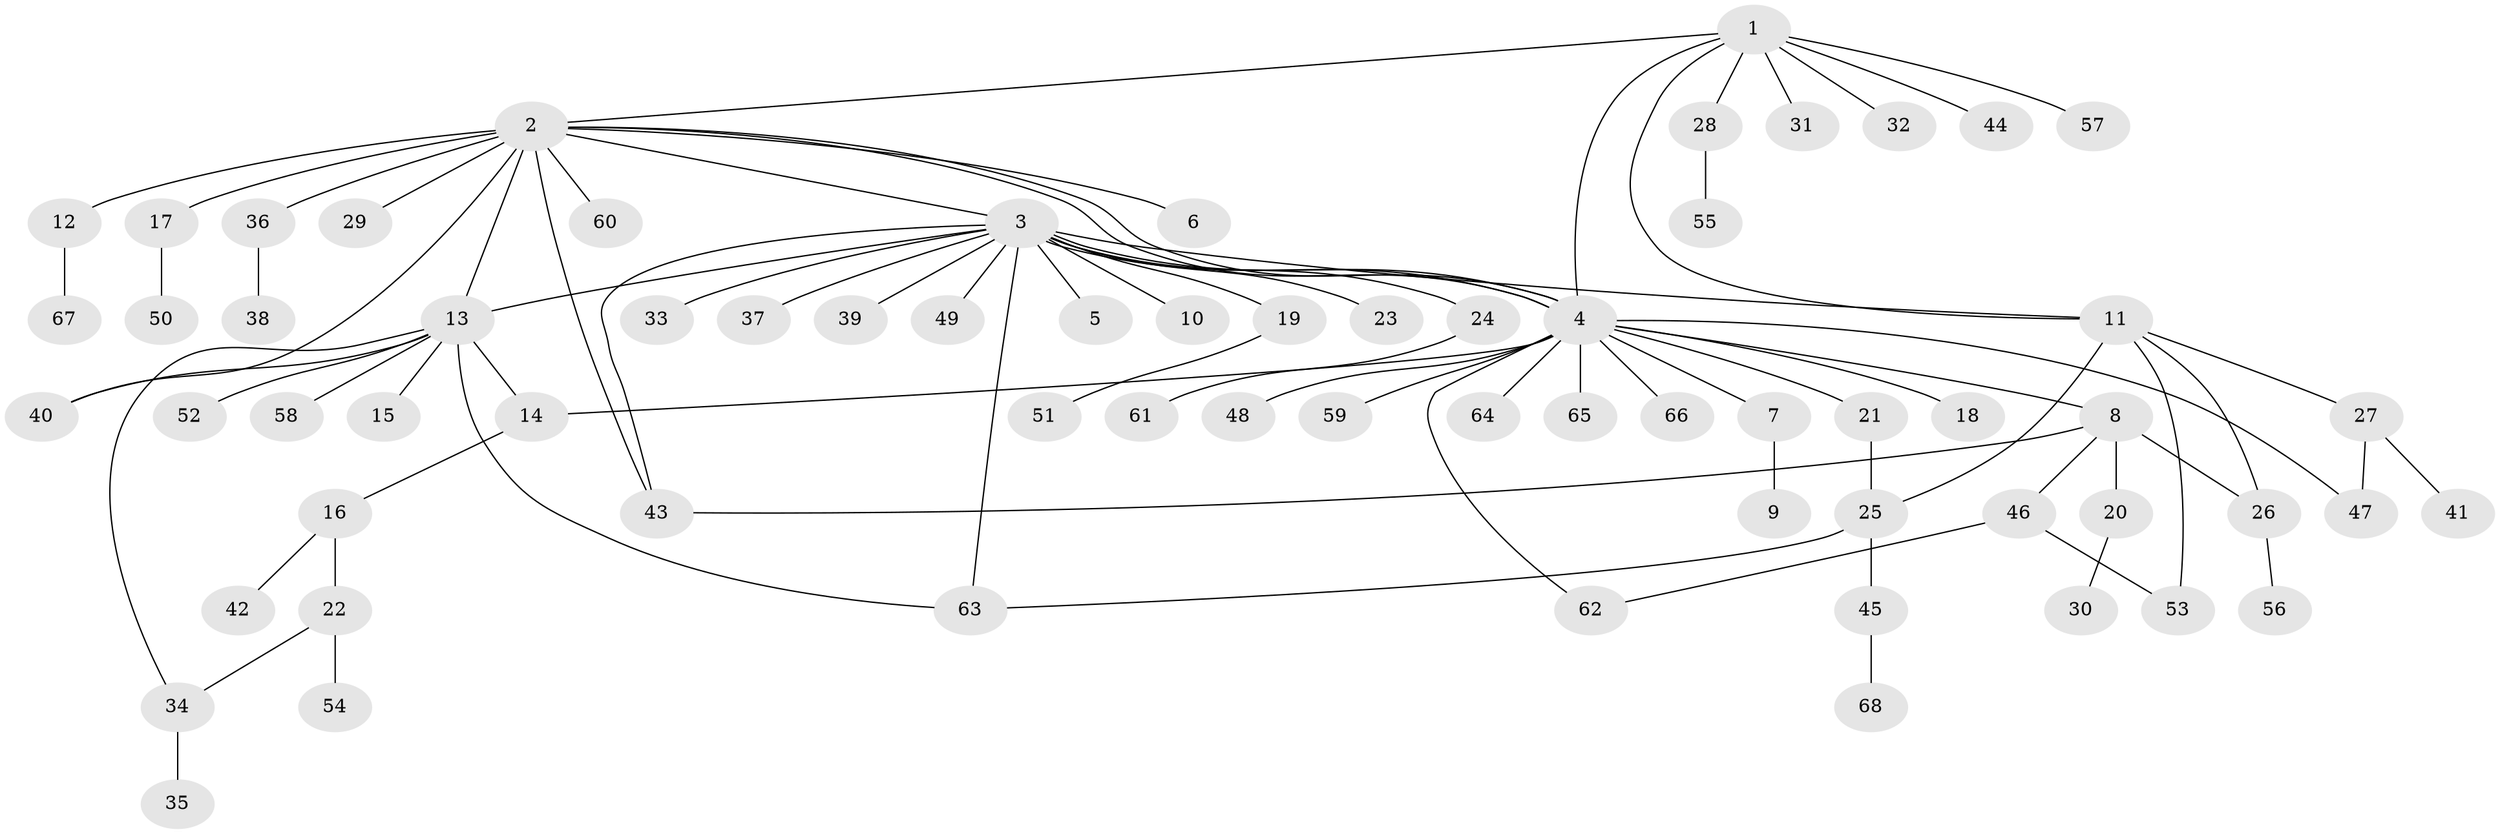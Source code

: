// coarse degree distribution, {7: 0.02040816326530612, 11: 0.02040816326530612, 14: 0.02040816326530612, 13: 0.02040816326530612, 1: 0.5714285714285714, 2: 0.1836734693877551, 5: 0.02040816326530612, 6: 0.02040816326530612, 8: 0.02040816326530612, 3: 0.08163265306122448, 4: 0.02040816326530612}
// Generated by graph-tools (version 1.1) at 2025/50/03/04/25 22:50:31]
// undirected, 68 vertices, 85 edges
graph export_dot {
  node [color=gray90,style=filled];
  1;
  2;
  3;
  4;
  5;
  6;
  7;
  8;
  9;
  10;
  11;
  12;
  13;
  14;
  15;
  16;
  17;
  18;
  19;
  20;
  21;
  22;
  23;
  24;
  25;
  26;
  27;
  28;
  29;
  30;
  31;
  32;
  33;
  34;
  35;
  36;
  37;
  38;
  39;
  40;
  41;
  42;
  43;
  44;
  45;
  46;
  47;
  48;
  49;
  50;
  51;
  52;
  53;
  54;
  55;
  56;
  57;
  58;
  59;
  60;
  61;
  62;
  63;
  64;
  65;
  66;
  67;
  68;
  1 -- 2;
  1 -- 4;
  1 -- 11;
  1 -- 28;
  1 -- 31;
  1 -- 32;
  1 -- 44;
  1 -- 57;
  2 -- 3;
  2 -- 4;
  2 -- 4;
  2 -- 6;
  2 -- 12;
  2 -- 13;
  2 -- 17;
  2 -- 29;
  2 -- 36;
  2 -- 40;
  2 -- 43;
  2 -- 60;
  3 -- 4;
  3 -- 4;
  3 -- 5;
  3 -- 10;
  3 -- 11;
  3 -- 13;
  3 -- 19;
  3 -- 23;
  3 -- 24;
  3 -- 33;
  3 -- 37;
  3 -- 39;
  3 -- 43;
  3 -- 49;
  3 -- 63;
  4 -- 7;
  4 -- 8;
  4 -- 14;
  4 -- 18;
  4 -- 21;
  4 -- 47;
  4 -- 48;
  4 -- 59;
  4 -- 62;
  4 -- 64;
  4 -- 65;
  4 -- 66;
  7 -- 9;
  8 -- 20;
  8 -- 26;
  8 -- 43;
  8 -- 46;
  11 -- 25;
  11 -- 26;
  11 -- 27;
  11 -- 53;
  12 -- 67;
  13 -- 14;
  13 -- 15;
  13 -- 34;
  13 -- 40;
  13 -- 52;
  13 -- 58;
  13 -- 63;
  14 -- 16;
  16 -- 22;
  16 -- 42;
  17 -- 50;
  19 -- 51;
  20 -- 30;
  21 -- 25;
  22 -- 34;
  22 -- 54;
  24 -- 61;
  25 -- 45;
  25 -- 63;
  26 -- 56;
  27 -- 41;
  27 -- 47;
  28 -- 55;
  34 -- 35;
  36 -- 38;
  45 -- 68;
  46 -- 53;
  46 -- 62;
}

